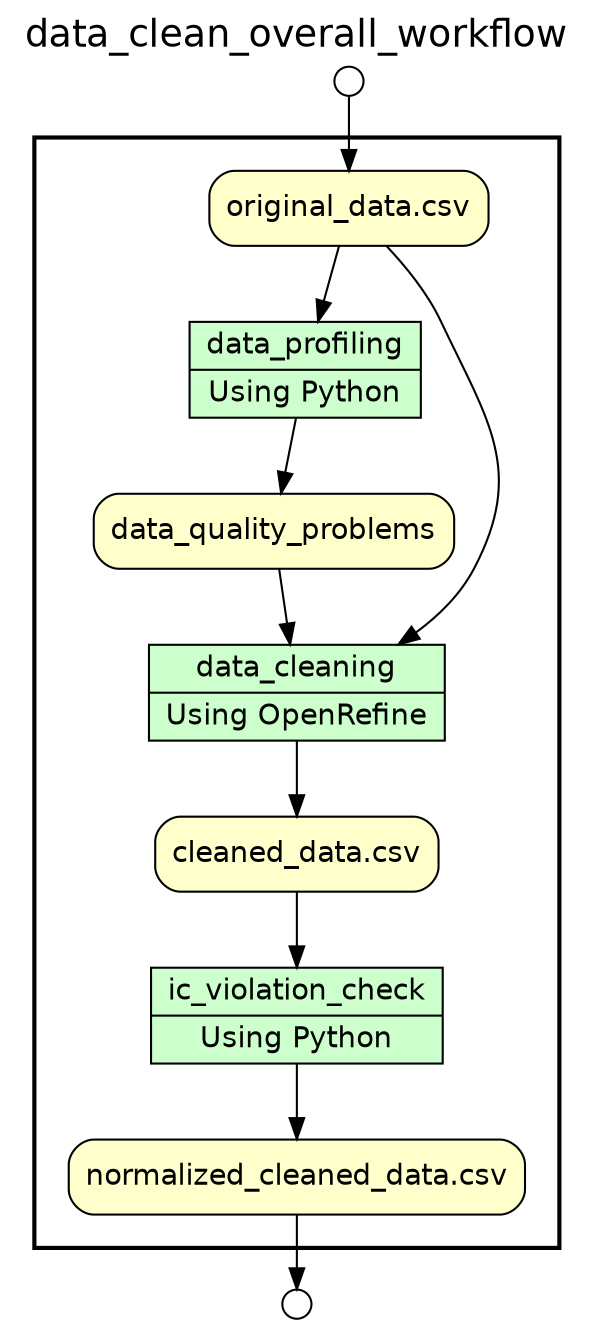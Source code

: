
/* Start of top-level graph */
digraph Workflow {
rankdir=TB

/* Title for graph */
fontname=Helvetica; fontsize=18; labelloc=t
label=data_clean_overall_workflow

/* Start of double cluster for drawing box around nodes in workflow */
subgraph cluster_workflow_box_outer { label=""; color=black; penwidth=2
subgraph cluster_workflow_box_inner { label=""; penwidth=0

/* Style for nodes representing atomic programs in workflow */
node[shape=box style=filled fillcolor="#CCFFCC" peripheries=1 fontname=Helvetica]

/* Nodes representing atomic programs in workflow */
data_profiling [shape=record rankdir=LR label="{<f0> data_profiling |<f1> Using Python}"];
data_cleaning [shape=record rankdir=LR label="{<f0> data_cleaning |<f1> Using OpenRefine}"];
ic_violation_check [shape=record rankdir=LR label="{<f0> ic_violation_check |<f1> Using Python}"];

/* Style for nodes representing non-parameter data channels in workflow */
node[shape=box style="rounded,filled" fillcolor="#FFFFCC" peripheries=1 fontname=Helvetica]

/* Nodes for non-parameter data channels in workflow */
"normalized_cleaned_data.csv"
"original_data.csv"
data_quality_problems
"cleaned_data.csv"

/* Style for nodes representing parameter channels in workflow */
node[shape=box style="rounded,filled" fillcolor="#FCFCFC" peripheries=1 fontname=Helvetica]

/* Nodes representing parameter channels in workflow */

/* Edges representing connections between programs and channels */
data_profiling -> data_quality_problems
"original_data.csv" -> data_profiling
data_cleaning -> "cleaned_data.csv"
"original_data.csv" -> data_cleaning
data_quality_problems -> data_cleaning
ic_violation_check -> "normalized_cleaned_data.csv"
"cleaned_data.csv" -> ic_violation_check

/* End of double cluster for drawing box around nodes in workflow */
}}

/* Style for nodes representing workflow input ports */
node[shape=circle style="rounded,filled" fillcolor="#FFFFFF" peripheries=1 fontname=Helvetica width=0.2]

/* Nodes representing workflow input ports */
"original_data.csv_input_port" [label=""]

/* Style for nodes representing workflow output ports */
node[shape=circle style="rounded,filled" fillcolor="#FFFFFF" peripheries=1 fontname=Helvetica width=0.2]

/* Nodes representing workflow output ports */
"normalized_cleaned_data.csv_output_port" [label=""]

/* Edges from input ports to channels */
"original_data.csv_input_port" -> "original_data.csv"

/* Edges from channels to output ports */
"normalized_cleaned_data.csv" -> "normalized_cleaned_data.csv_output_port"

/* End of top-level graph */
}
